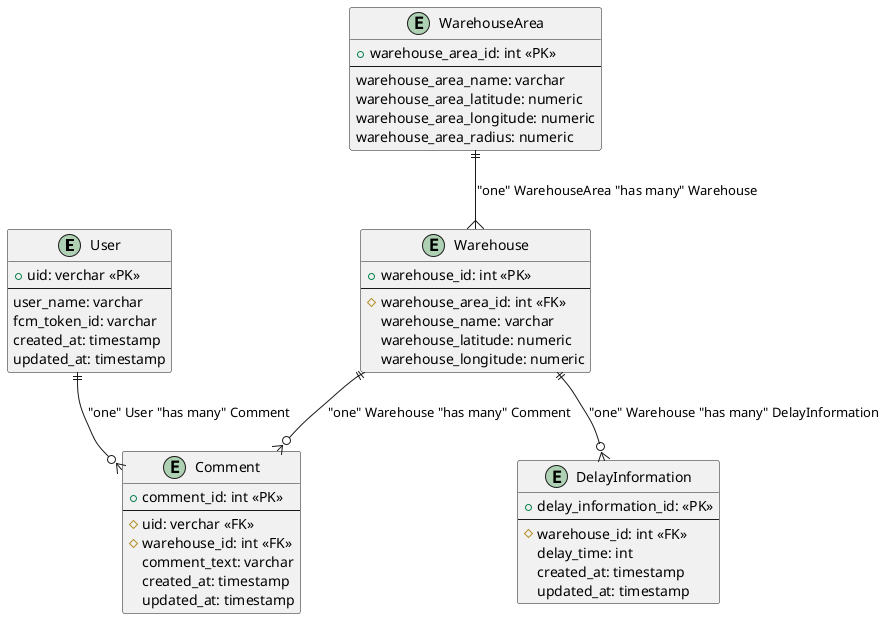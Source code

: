 @startuml fleet-tracker

entity User as "User" {
    + uid: verchar <<PK>>
    --
    user_name: varchar
    fcm_token_id: varchar
    created_at: timestamp
    updated_at: timestamp
}

entity WarehouseArea as "WarehouseArea" {
    + warehouse_area_id: int <<PK>>
    --
    warehouse_area_name: varchar
    warehouse_area_latitude: numeric
    warehouse_area_longitude: numeric
    warehouse_area_radius: numeric
}

entity Warehouse as "Warehouse" {
    + warehouse_id: int <<PK>>
    --
    # warehouse_area_id: int <<FK>>
    warehouse_name: varchar
    warehouse_latitude: numeric
    warehouse_longitude: numeric
}

entity DelayInformation as "DelayInformation" {
    + delay_information_id: <<PK>>
    --
    # warehouse_id: int <<FK>>
    delay_time: int
    created_at: timestamp
    updated_at: timestamp
}

entity Comment as "Comment" {
    + comment_id: int <<PK>>
    --
    # uid: verchar <<FK>>
    # warehouse_id: int <<FK>>
    comment_text: varchar
    created_at: timestamp
    updated_at: timestamp
}

"WarehouseArea" ||--{ "Warehouse" : "one" WarehouseArea "has many" Warehouse
"Warehouse" ||--o{ "DelayInformation" : "one" Warehouse "has many" DelayInformation
"User" ||--o{ "Comment" : "one" User "has many" Comment
"Warehouse" ||--o{ "Comment" : "one" Warehouse "has many" Comment

@enduml